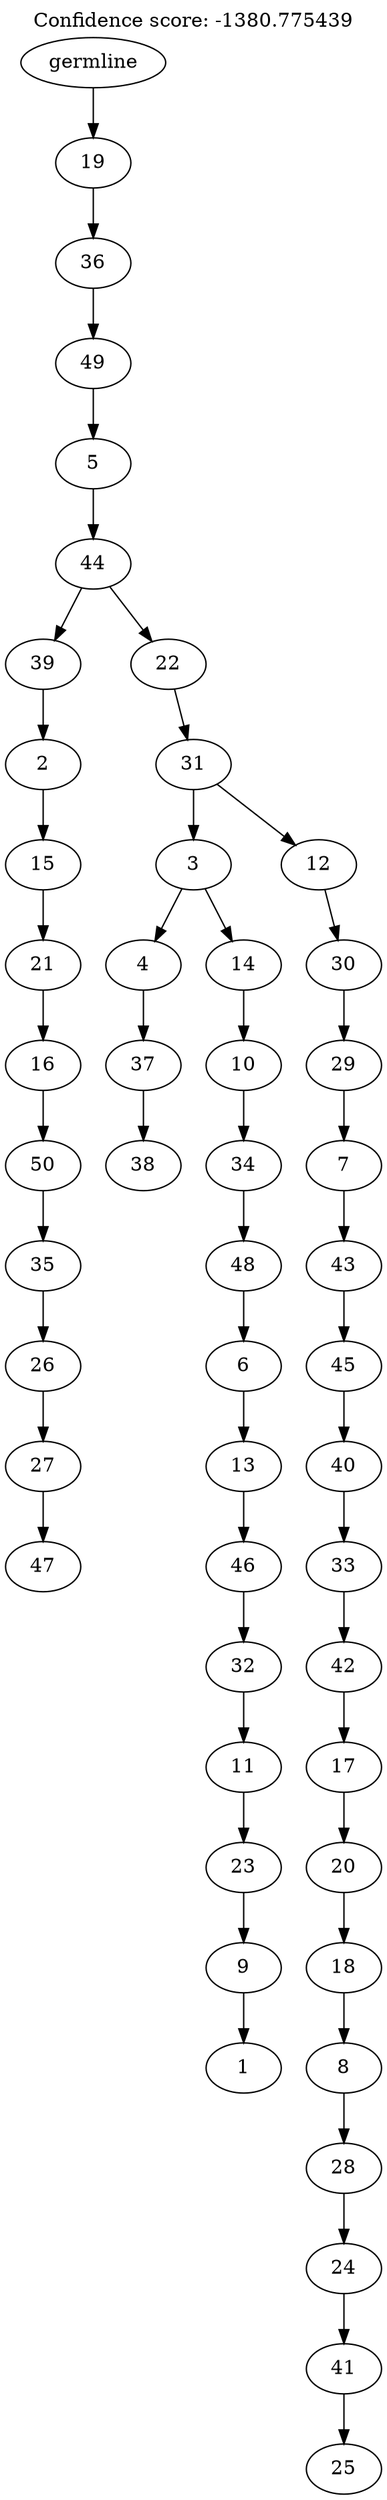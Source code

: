 digraph g {
	"49" -> "50";
	"50" [label="47"];
	"48" -> "49";
	"49" [label="27"];
	"47" -> "48";
	"48" [label="26"];
	"46" -> "47";
	"47" [label="35"];
	"45" -> "46";
	"46" [label="50"];
	"44" -> "45";
	"45" [label="16"];
	"43" -> "44";
	"44" [label="21"];
	"42" -> "43";
	"43" [label="15"];
	"41" -> "42";
	"42" [label="2"];
	"39" -> "40";
	"40" [label="38"];
	"38" -> "39";
	"39" [label="37"];
	"36" -> "37";
	"37" [label="1"];
	"35" -> "36";
	"36" [label="9"];
	"34" -> "35";
	"35" [label="23"];
	"33" -> "34";
	"34" [label="11"];
	"32" -> "33";
	"33" [label="32"];
	"31" -> "32";
	"32" [label="46"];
	"30" -> "31";
	"31" [label="13"];
	"29" -> "30";
	"30" [label="6"];
	"28" -> "29";
	"29" [label="48"];
	"27" -> "28";
	"28" [label="34"];
	"26" -> "27";
	"27" [label="10"];
	"25" -> "26";
	"26" [label="14"];
	"25" -> "38";
	"38" [label="4"];
	"23" -> "24";
	"24" [label="25"];
	"22" -> "23";
	"23" [label="41"];
	"21" -> "22";
	"22" [label="24"];
	"20" -> "21";
	"21" [label="28"];
	"19" -> "20";
	"20" [label="8"];
	"18" -> "19";
	"19" [label="18"];
	"17" -> "18";
	"18" [label="20"];
	"16" -> "17";
	"17" [label="17"];
	"15" -> "16";
	"16" [label="42"];
	"14" -> "15";
	"15" [label="33"];
	"13" -> "14";
	"14" [label="40"];
	"12" -> "13";
	"13" [label="45"];
	"11" -> "12";
	"12" [label="43"];
	"10" -> "11";
	"11" [label="7"];
	"9" -> "10";
	"10" [label="29"];
	"8" -> "9";
	"9" [label="30"];
	"7" -> "8";
	"8" [label="12"];
	"7" -> "25";
	"25" [label="3"];
	"6" -> "7";
	"7" [label="31"];
	"5" -> "6";
	"6" [label="22"];
	"5" -> "41";
	"41" [label="39"];
	"4" -> "5";
	"5" [label="44"];
	"3" -> "4";
	"4" [label="5"];
	"2" -> "3";
	"3" [label="49"];
	"1" -> "2";
	"2" [label="36"];
	"0" -> "1";
	"1" [label="19"];
	"0" [label="germline"];
	labelloc="t";
	label="Confidence score: -1380.775439";
}
